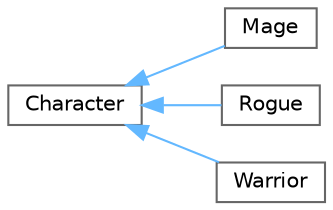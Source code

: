 digraph "Graphical Class Hierarchy"
{
 // LATEX_PDF_SIZE
  bgcolor="transparent";
  edge [fontname=Helvetica,fontsize=10,labelfontname=Helvetica,labelfontsize=10];
  node [fontname=Helvetica,fontsize=10,shape=box,height=0.2,width=0.4];
  rankdir="LR";
  Node0 [id="Node000000",label="Character",height=0.2,width=0.4,color="grey40", fillcolor="white", style="filled",URL="$classCharacter.html",tooltip=" "];
  Node0 -> Node1 [id="edge1_Node000000_Node000001",dir="back",color="steelblue1",style="solid",tooltip=" "];
  Node1 [id="Node000001",label="Mage",height=0.2,width=0.4,color="grey40", fillcolor="white", style="filled",URL="$classMage.html",tooltip=" "];
  Node0 -> Node2 [id="edge2_Node000000_Node000002",dir="back",color="steelblue1",style="solid",tooltip=" "];
  Node2 [id="Node000002",label="Rogue",height=0.2,width=0.4,color="grey40", fillcolor="white", style="filled",URL="$classRogue.html",tooltip=" "];
  Node0 -> Node3 [id="edge3_Node000000_Node000003",dir="back",color="steelblue1",style="solid",tooltip=" "];
  Node3 [id="Node000003",label="Warrior",height=0.2,width=0.4,color="grey40", fillcolor="white", style="filled",URL="$classWarrior.html",tooltip=" "];
}
